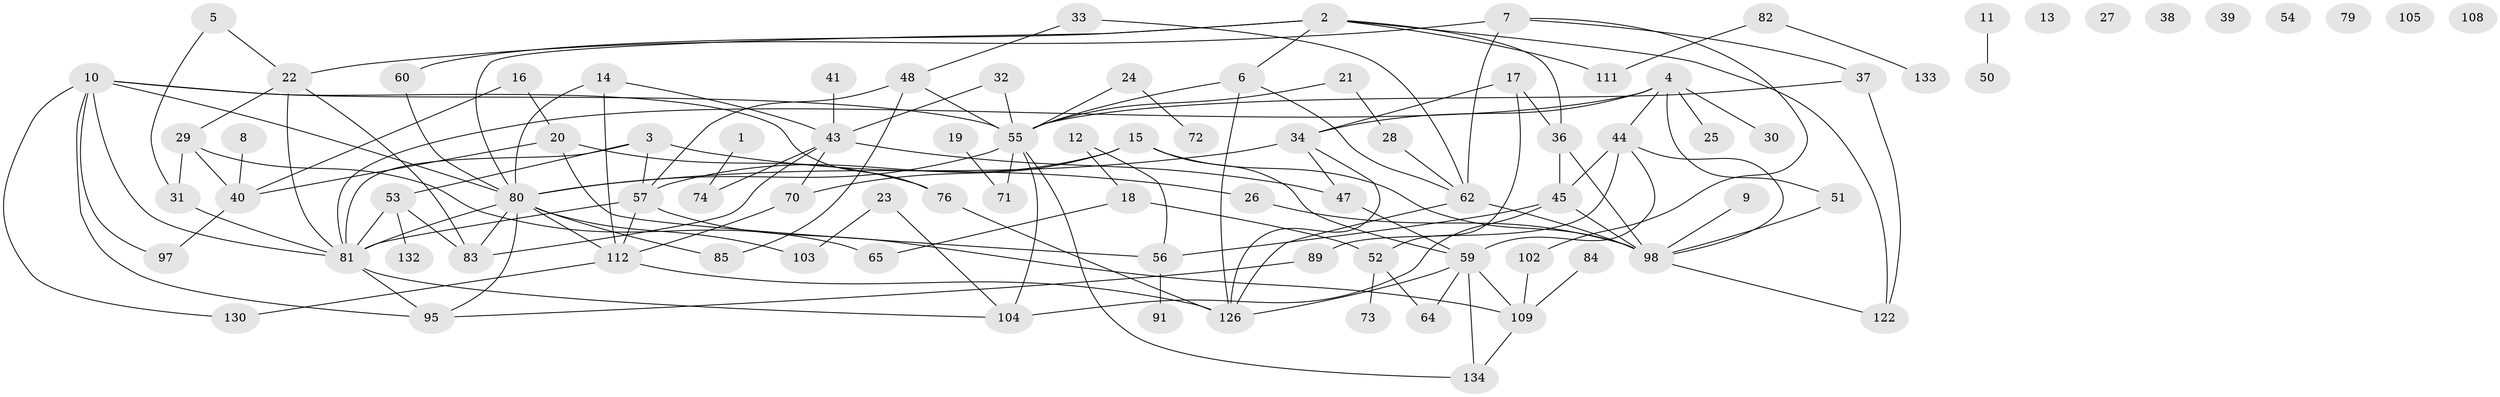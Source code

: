 // Generated by graph-tools (version 1.1) at 2025/23/03/03/25 07:23:26]
// undirected, 90 vertices, 139 edges
graph export_dot {
graph [start="1"]
  node [color=gray90,style=filled];
  1;
  2 [super="+75"];
  3 [super="+131"];
  4 [super="+93"];
  5 [super="+90"];
  6 [super="+94"];
  7;
  8;
  9;
  10 [super="+124"];
  11;
  12 [super="+101"];
  13;
  14 [super="+86"];
  15 [super="+92"];
  16 [super="+58"];
  17;
  18 [super="+35"];
  19;
  20 [super="+88"];
  21;
  22 [super="+100"];
  23 [super="+78"];
  24 [super="+67"];
  25;
  26;
  27;
  28;
  29 [super="+118"];
  30;
  31 [super="+115"];
  32 [super="+63"];
  33;
  34;
  36 [super="+42"];
  37 [super="+120"];
  38;
  39 [super="+49"];
  40 [super="+77"];
  41 [super="+66"];
  43 [super="+46"];
  44 [super="+68"];
  45 [super="+96"];
  47;
  48 [super="+69"];
  50;
  51;
  52 [super="+113"];
  53 [super="+121"];
  54;
  55 [super="+61"];
  56 [super="+106"];
  57 [super="+127"];
  59 [super="+99"];
  60 [super="+114"];
  62 [super="+129"];
  64;
  65;
  70 [super="+128"];
  71 [super="+87"];
  72;
  73;
  74;
  76 [super="+117"];
  79;
  80 [super="+110"];
  81 [super="+107"];
  82 [super="+125"];
  83;
  84;
  85;
  89;
  91;
  95;
  97;
  98 [super="+116"];
  102;
  103;
  104;
  105;
  108;
  109 [super="+119"];
  111;
  112 [super="+123"];
  122;
  126;
  130;
  132;
  133;
  134 [super="+135"];
  1 -- 74;
  2 -- 6;
  2 -- 111;
  2 -- 122;
  2 -- 80;
  2 -- 36;
  2 -- 60;
  3 -- 53;
  3 -- 57;
  3 -- 81;
  3 -- 26;
  4 -- 34;
  4 -- 44;
  4 -- 51;
  4 -- 81;
  4 -- 25;
  4 -- 30;
  5 -- 22;
  5 -- 31;
  6 -- 62;
  6 -- 126;
  6 -- 55 [weight=2];
  7 -- 22;
  7 -- 37;
  7 -- 62;
  7 -- 102;
  8 -- 40;
  9 -- 98;
  10 -- 80;
  10 -- 81;
  10 -- 97;
  10 -- 130;
  10 -- 55;
  10 -- 76;
  10 -- 95;
  11 -- 50;
  12 -- 18;
  12 -- 56;
  14 -- 80;
  14 -- 112;
  14 -- 43;
  15 -- 70;
  15 -- 98;
  15 -- 59;
  15 -- 57;
  16 -- 20;
  16 -- 40;
  17 -- 34;
  17 -- 52;
  17 -- 36;
  18 -- 65;
  18 -- 52;
  19 -- 71;
  20 -- 76;
  20 -- 40;
  20 -- 56;
  21 -- 28;
  21 -- 55;
  22 -- 29;
  22 -- 83;
  22 -- 81;
  23 -- 103;
  23 -- 104;
  24 -- 72;
  24 -- 55;
  26 -- 98;
  28 -- 62;
  29 -- 65;
  29 -- 40;
  29 -- 31;
  31 -- 81;
  32 -- 43;
  32 -- 55;
  33 -- 62;
  33 -- 48;
  34 -- 47;
  34 -- 126;
  34 -- 80;
  36 -- 98;
  36 -- 45;
  37 -- 122;
  37 -- 55;
  40 -- 97;
  41 -- 43;
  43 -- 70;
  43 -- 74;
  43 -- 83;
  43 -- 47;
  44 -- 89;
  44 -- 98;
  44 -- 59;
  44 -- 45;
  45 -- 104;
  45 -- 98;
  45 -- 56;
  47 -- 59;
  48 -- 85;
  48 -- 55;
  48 -- 57;
  51 -- 98;
  52 -- 73;
  52 -- 64;
  53 -- 132;
  53 -- 81;
  53 -- 83;
  55 -- 71;
  55 -- 104;
  55 -- 80;
  55 -- 134;
  56 -- 91;
  57 -- 109;
  57 -- 112;
  57 -- 81;
  59 -- 64 [weight=2];
  59 -- 134;
  59 -- 126;
  59 -- 109;
  60 -- 80;
  62 -- 126;
  62 -- 98;
  70 -- 112;
  76 -- 126;
  80 -- 81;
  80 -- 83;
  80 -- 95;
  80 -- 103;
  80 -- 112;
  80 -- 85;
  81 -- 104;
  81 -- 95;
  82 -- 111;
  82 -- 133;
  84 -- 109;
  89 -- 95;
  98 -- 122;
  102 -- 109;
  109 -- 134;
  112 -- 130;
  112 -- 126;
}
